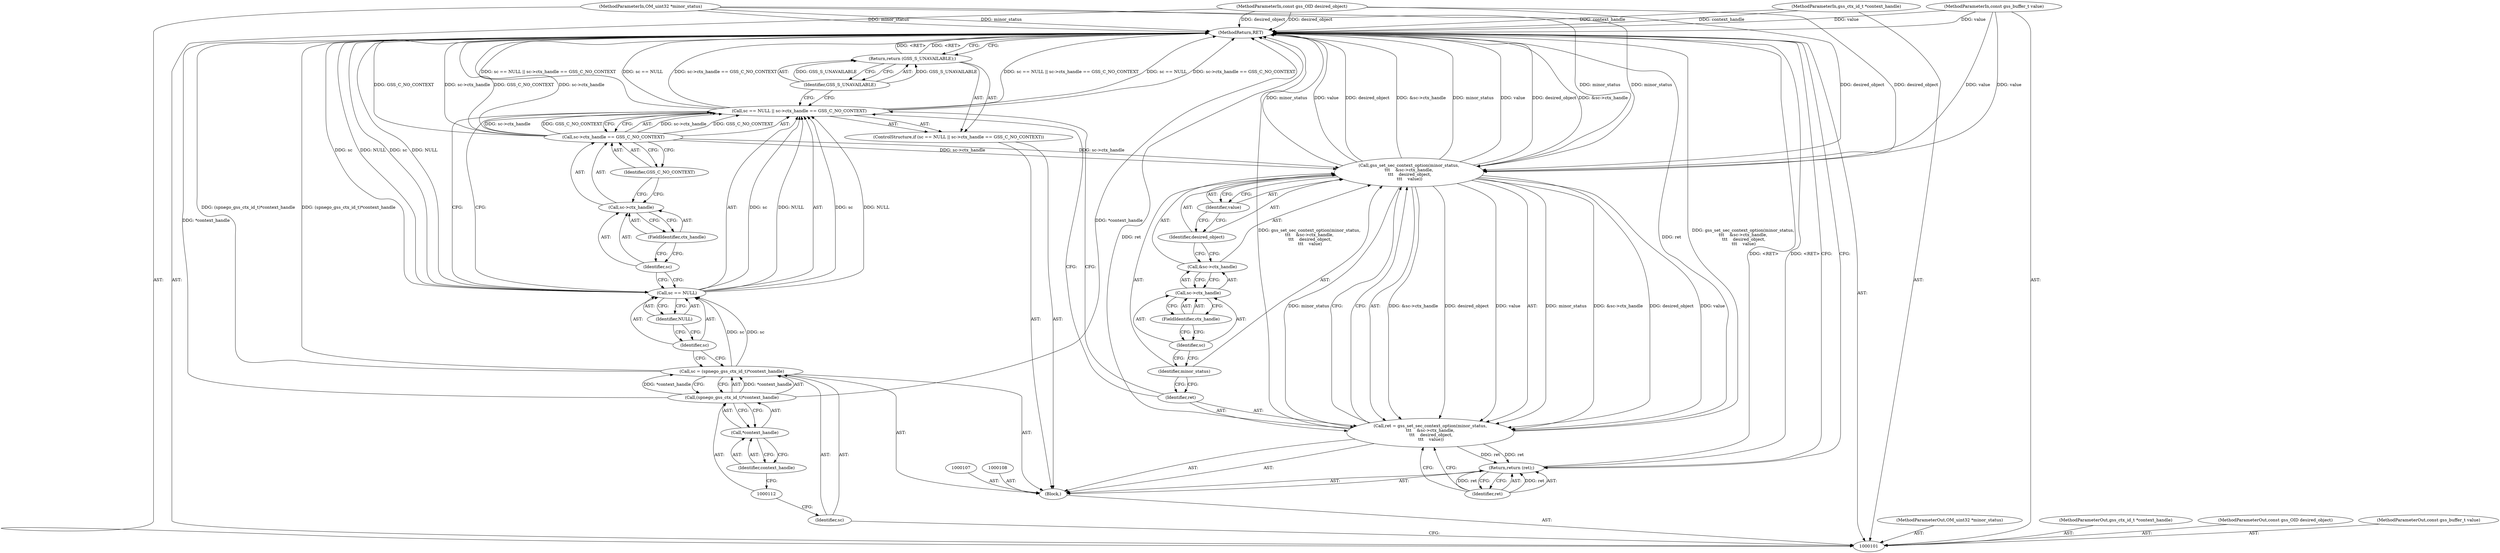 digraph "0_krb5_b51b33f2bc5d1497ddf5bd107f791c101695000d_17" {
"1000139" [label="(MethodReturn,RET)"];
"1000115" [label="(ControlStructure,if (sc == NULL || sc->ctx_handle == GSS_C_NO_CONTEXT))"];
"1000119" [label="(Identifier,NULL)"];
"1000120" [label="(Call,sc->ctx_handle == GSS_C_NO_CONTEXT)"];
"1000121" [label="(Call,sc->ctx_handle)"];
"1000122" [label="(Identifier,sc)"];
"1000123" [label="(FieldIdentifier,ctx_handle)"];
"1000124" [label="(Identifier,GSS_C_NO_CONTEXT)"];
"1000116" [label="(Call,sc == NULL || sc->ctx_handle == GSS_C_NO_CONTEXT)"];
"1000117" [label="(Call,sc == NULL)"];
"1000118" [label="(Identifier,sc)"];
"1000126" [label="(Identifier,GSS_S_UNAVAILABLE)"];
"1000125" [label="(Return,return (GSS_S_UNAVAILABLE);)"];
"1000127" [label="(Call,ret = gss_set_sec_context_option(minor_status,\n\t\t\t    &sc->ctx_handle,\n \t\t\t    desired_object,\n \t\t\t    value))"];
"1000128" [label="(Identifier,ret)"];
"1000130" [label="(Identifier,minor_status)"];
"1000129" [label="(Call,gss_set_sec_context_option(minor_status,\n\t\t\t    &sc->ctx_handle,\n \t\t\t    desired_object,\n \t\t\t    value))"];
"1000134" [label="(FieldIdentifier,ctx_handle)"];
"1000131" [label="(Call,&sc->ctx_handle)"];
"1000132" [label="(Call,sc->ctx_handle)"];
"1000133" [label="(Identifier,sc)"];
"1000135" [label="(Identifier,desired_object)"];
"1000136" [label="(Identifier,value)"];
"1000138" [label="(Identifier,ret)"];
"1000137" [label="(Return,return (ret);)"];
"1000102" [label="(MethodParameterIn,OM_uint32 *minor_status)"];
"1000190" [label="(MethodParameterOut,OM_uint32 *minor_status)"];
"1000103" [label="(MethodParameterIn,gss_ctx_id_t *context_handle)"];
"1000191" [label="(MethodParameterOut,gss_ctx_id_t *context_handle)"];
"1000104" [label="(MethodParameterIn,const gss_OID desired_object)"];
"1000192" [label="(MethodParameterOut,const gss_OID desired_object)"];
"1000105" [label="(MethodParameterIn,const gss_buffer_t value)"];
"1000193" [label="(MethodParameterOut,const gss_buffer_t value)"];
"1000106" [label="(Block,)"];
"1000109" [label="(Call,sc = (spnego_gss_ctx_id_t)*context_handle)"];
"1000110" [label="(Identifier,sc)"];
"1000111" [label="(Call,(spnego_gss_ctx_id_t)*context_handle)"];
"1000113" [label="(Call,*context_handle)"];
"1000114" [label="(Identifier,context_handle)"];
"1000139" -> "1000101"  [label="AST: "];
"1000139" -> "1000125"  [label="CFG: "];
"1000139" -> "1000137"  [label="CFG: "];
"1000116" -> "1000139"  [label="DDG: sc == NULL"];
"1000116" -> "1000139"  [label="DDG: sc->ctx_handle == GSS_C_NO_CONTEXT"];
"1000116" -> "1000139"  [label="DDG: sc == NULL || sc->ctx_handle == GSS_C_NO_CONTEXT"];
"1000129" -> "1000139"  [label="DDG: minor_status"];
"1000129" -> "1000139"  [label="DDG: value"];
"1000129" -> "1000139"  [label="DDG: desired_object"];
"1000129" -> "1000139"  [label="DDG: &sc->ctx_handle"];
"1000104" -> "1000139"  [label="DDG: desired_object"];
"1000105" -> "1000139"  [label="DDG: value"];
"1000120" -> "1000139"  [label="DDG: sc->ctx_handle"];
"1000120" -> "1000139"  [label="DDG: GSS_C_NO_CONTEXT"];
"1000117" -> "1000139"  [label="DDG: sc"];
"1000117" -> "1000139"  [label="DDG: NULL"];
"1000102" -> "1000139"  [label="DDG: minor_status"];
"1000127" -> "1000139"  [label="DDG: ret"];
"1000127" -> "1000139"  [label="DDG: gss_set_sec_context_option(minor_status,\n\t\t\t    &sc->ctx_handle,\n \t\t\t    desired_object,\n \t\t\t    value)"];
"1000103" -> "1000139"  [label="DDG: context_handle"];
"1000111" -> "1000139"  [label="DDG: *context_handle"];
"1000109" -> "1000139"  [label="DDG: (spnego_gss_ctx_id_t)*context_handle"];
"1000137" -> "1000139"  [label="DDG: <RET>"];
"1000125" -> "1000139"  [label="DDG: <RET>"];
"1000115" -> "1000106"  [label="AST: "];
"1000116" -> "1000115"  [label="AST: "];
"1000125" -> "1000115"  [label="AST: "];
"1000119" -> "1000117"  [label="AST: "];
"1000119" -> "1000118"  [label="CFG: "];
"1000117" -> "1000119"  [label="CFG: "];
"1000120" -> "1000116"  [label="AST: "];
"1000120" -> "1000124"  [label="CFG: "];
"1000121" -> "1000120"  [label="AST: "];
"1000124" -> "1000120"  [label="AST: "];
"1000116" -> "1000120"  [label="CFG: "];
"1000120" -> "1000139"  [label="DDG: sc->ctx_handle"];
"1000120" -> "1000139"  [label="DDG: GSS_C_NO_CONTEXT"];
"1000120" -> "1000116"  [label="DDG: sc->ctx_handle"];
"1000120" -> "1000116"  [label="DDG: GSS_C_NO_CONTEXT"];
"1000120" -> "1000129"  [label="DDG: sc->ctx_handle"];
"1000121" -> "1000120"  [label="AST: "];
"1000121" -> "1000123"  [label="CFG: "];
"1000122" -> "1000121"  [label="AST: "];
"1000123" -> "1000121"  [label="AST: "];
"1000124" -> "1000121"  [label="CFG: "];
"1000122" -> "1000121"  [label="AST: "];
"1000122" -> "1000117"  [label="CFG: "];
"1000123" -> "1000122"  [label="CFG: "];
"1000123" -> "1000121"  [label="AST: "];
"1000123" -> "1000122"  [label="CFG: "];
"1000121" -> "1000123"  [label="CFG: "];
"1000124" -> "1000120"  [label="AST: "];
"1000124" -> "1000121"  [label="CFG: "];
"1000120" -> "1000124"  [label="CFG: "];
"1000116" -> "1000115"  [label="AST: "];
"1000116" -> "1000117"  [label="CFG: "];
"1000116" -> "1000120"  [label="CFG: "];
"1000117" -> "1000116"  [label="AST: "];
"1000120" -> "1000116"  [label="AST: "];
"1000126" -> "1000116"  [label="CFG: "];
"1000128" -> "1000116"  [label="CFG: "];
"1000116" -> "1000139"  [label="DDG: sc == NULL"];
"1000116" -> "1000139"  [label="DDG: sc->ctx_handle == GSS_C_NO_CONTEXT"];
"1000116" -> "1000139"  [label="DDG: sc == NULL || sc->ctx_handle == GSS_C_NO_CONTEXT"];
"1000117" -> "1000116"  [label="DDG: sc"];
"1000117" -> "1000116"  [label="DDG: NULL"];
"1000120" -> "1000116"  [label="DDG: sc->ctx_handle"];
"1000120" -> "1000116"  [label="DDG: GSS_C_NO_CONTEXT"];
"1000117" -> "1000116"  [label="AST: "];
"1000117" -> "1000119"  [label="CFG: "];
"1000118" -> "1000117"  [label="AST: "];
"1000119" -> "1000117"  [label="AST: "];
"1000122" -> "1000117"  [label="CFG: "];
"1000116" -> "1000117"  [label="CFG: "];
"1000117" -> "1000139"  [label="DDG: sc"];
"1000117" -> "1000139"  [label="DDG: NULL"];
"1000117" -> "1000116"  [label="DDG: sc"];
"1000117" -> "1000116"  [label="DDG: NULL"];
"1000109" -> "1000117"  [label="DDG: sc"];
"1000118" -> "1000117"  [label="AST: "];
"1000118" -> "1000109"  [label="CFG: "];
"1000119" -> "1000118"  [label="CFG: "];
"1000126" -> "1000125"  [label="AST: "];
"1000126" -> "1000116"  [label="CFG: "];
"1000125" -> "1000126"  [label="CFG: "];
"1000126" -> "1000125"  [label="DDG: GSS_S_UNAVAILABLE"];
"1000125" -> "1000115"  [label="AST: "];
"1000125" -> "1000126"  [label="CFG: "];
"1000126" -> "1000125"  [label="AST: "];
"1000139" -> "1000125"  [label="CFG: "];
"1000125" -> "1000139"  [label="DDG: <RET>"];
"1000126" -> "1000125"  [label="DDG: GSS_S_UNAVAILABLE"];
"1000127" -> "1000106"  [label="AST: "];
"1000127" -> "1000129"  [label="CFG: "];
"1000128" -> "1000127"  [label="AST: "];
"1000129" -> "1000127"  [label="AST: "];
"1000138" -> "1000127"  [label="CFG: "];
"1000127" -> "1000139"  [label="DDG: ret"];
"1000127" -> "1000139"  [label="DDG: gss_set_sec_context_option(minor_status,\n\t\t\t    &sc->ctx_handle,\n \t\t\t    desired_object,\n \t\t\t    value)"];
"1000129" -> "1000127"  [label="DDG: minor_status"];
"1000129" -> "1000127"  [label="DDG: &sc->ctx_handle"];
"1000129" -> "1000127"  [label="DDG: desired_object"];
"1000129" -> "1000127"  [label="DDG: value"];
"1000127" -> "1000137"  [label="DDG: ret"];
"1000128" -> "1000127"  [label="AST: "];
"1000128" -> "1000116"  [label="CFG: "];
"1000130" -> "1000128"  [label="CFG: "];
"1000130" -> "1000129"  [label="AST: "];
"1000130" -> "1000128"  [label="CFG: "];
"1000133" -> "1000130"  [label="CFG: "];
"1000129" -> "1000127"  [label="AST: "];
"1000129" -> "1000136"  [label="CFG: "];
"1000130" -> "1000129"  [label="AST: "];
"1000131" -> "1000129"  [label="AST: "];
"1000135" -> "1000129"  [label="AST: "];
"1000136" -> "1000129"  [label="AST: "];
"1000127" -> "1000129"  [label="CFG: "];
"1000129" -> "1000139"  [label="DDG: minor_status"];
"1000129" -> "1000139"  [label="DDG: value"];
"1000129" -> "1000139"  [label="DDG: desired_object"];
"1000129" -> "1000139"  [label="DDG: &sc->ctx_handle"];
"1000129" -> "1000127"  [label="DDG: minor_status"];
"1000129" -> "1000127"  [label="DDG: &sc->ctx_handle"];
"1000129" -> "1000127"  [label="DDG: desired_object"];
"1000129" -> "1000127"  [label="DDG: value"];
"1000102" -> "1000129"  [label="DDG: minor_status"];
"1000120" -> "1000129"  [label="DDG: sc->ctx_handle"];
"1000104" -> "1000129"  [label="DDG: desired_object"];
"1000105" -> "1000129"  [label="DDG: value"];
"1000134" -> "1000132"  [label="AST: "];
"1000134" -> "1000133"  [label="CFG: "];
"1000132" -> "1000134"  [label="CFG: "];
"1000131" -> "1000129"  [label="AST: "];
"1000131" -> "1000132"  [label="CFG: "];
"1000132" -> "1000131"  [label="AST: "];
"1000135" -> "1000131"  [label="CFG: "];
"1000132" -> "1000131"  [label="AST: "];
"1000132" -> "1000134"  [label="CFG: "];
"1000133" -> "1000132"  [label="AST: "];
"1000134" -> "1000132"  [label="AST: "];
"1000131" -> "1000132"  [label="CFG: "];
"1000133" -> "1000132"  [label="AST: "];
"1000133" -> "1000130"  [label="CFG: "];
"1000134" -> "1000133"  [label="CFG: "];
"1000135" -> "1000129"  [label="AST: "];
"1000135" -> "1000131"  [label="CFG: "];
"1000136" -> "1000135"  [label="CFG: "];
"1000136" -> "1000129"  [label="AST: "];
"1000136" -> "1000135"  [label="CFG: "];
"1000129" -> "1000136"  [label="CFG: "];
"1000138" -> "1000137"  [label="AST: "];
"1000138" -> "1000127"  [label="CFG: "];
"1000137" -> "1000138"  [label="CFG: "];
"1000138" -> "1000137"  [label="DDG: ret"];
"1000137" -> "1000106"  [label="AST: "];
"1000137" -> "1000138"  [label="CFG: "];
"1000138" -> "1000137"  [label="AST: "];
"1000139" -> "1000137"  [label="CFG: "];
"1000137" -> "1000139"  [label="DDG: <RET>"];
"1000138" -> "1000137"  [label="DDG: ret"];
"1000127" -> "1000137"  [label="DDG: ret"];
"1000102" -> "1000101"  [label="AST: "];
"1000102" -> "1000139"  [label="DDG: minor_status"];
"1000102" -> "1000129"  [label="DDG: minor_status"];
"1000190" -> "1000101"  [label="AST: "];
"1000103" -> "1000101"  [label="AST: "];
"1000103" -> "1000139"  [label="DDG: context_handle"];
"1000191" -> "1000101"  [label="AST: "];
"1000104" -> "1000101"  [label="AST: "];
"1000104" -> "1000139"  [label="DDG: desired_object"];
"1000104" -> "1000129"  [label="DDG: desired_object"];
"1000192" -> "1000101"  [label="AST: "];
"1000105" -> "1000101"  [label="AST: "];
"1000105" -> "1000139"  [label="DDG: value"];
"1000105" -> "1000129"  [label="DDG: value"];
"1000193" -> "1000101"  [label="AST: "];
"1000106" -> "1000101"  [label="AST: "];
"1000107" -> "1000106"  [label="AST: "];
"1000108" -> "1000106"  [label="AST: "];
"1000109" -> "1000106"  [label="AST: "];
"1000115" -> "1000106"  [label="AST: "];
"1000127" -> "1000106"  [label="AST: "];
"1000137" -> "1000106"  [label="AST: "];
"1000109" -> "1000106"  [label="AST: "];
"1000109" -> "1000111"  [label="CFG: "];
"1000110" -> "1000109"  [label="AST: "];
"1000111" -> "1000109"  [label="AST: "];
"1000118" -> "1000109"  [label="CFG: "];
"1000109" -> "1000139"  [label="DDG: (spnego_gss_ctx_id_t)*context_handle"];
"1000111" -> "1000109"  [label="DDG: *context_handle"];
"1000109" -> "1000117"  [label="DDG: sc"];
"1000110" -> "1000109"  [label="AST: "];
"1000110" -> "1000101"  [label="CFG: "];
"1000112" -> "1000110"  [label="CFG: "];
"1000111" -> "1000109"  [label="AST: "];
"1000111" -> "1000113"  [label="CFG: "];
"1000112" -> "1000111"  [label="AST: "];
"1000113" -> "1000111"  [label="AST: "];
"1000109" -> "1000111"  [label="CFG: "];
"1000111" -> "1000139"  [label="DDG: *context_handle"];
"1000111" -> "1000109"  [label="DDG: *context_handle"];
"1000113" -> "1000111"  [label="AST: "];
"1000113" -> "1000114"  [label="CFG: "];
"1000114" -> "1000113"  [label="AST: "];
"1000111" -> "1000113"  [label="CFG: "];
"1000114" -> "1000113"  [label="AST: "];
"1000114" -> "1000112"  [label="CFG: "];
"1000113" -> "1000114"  [label="CFG: "];
}
